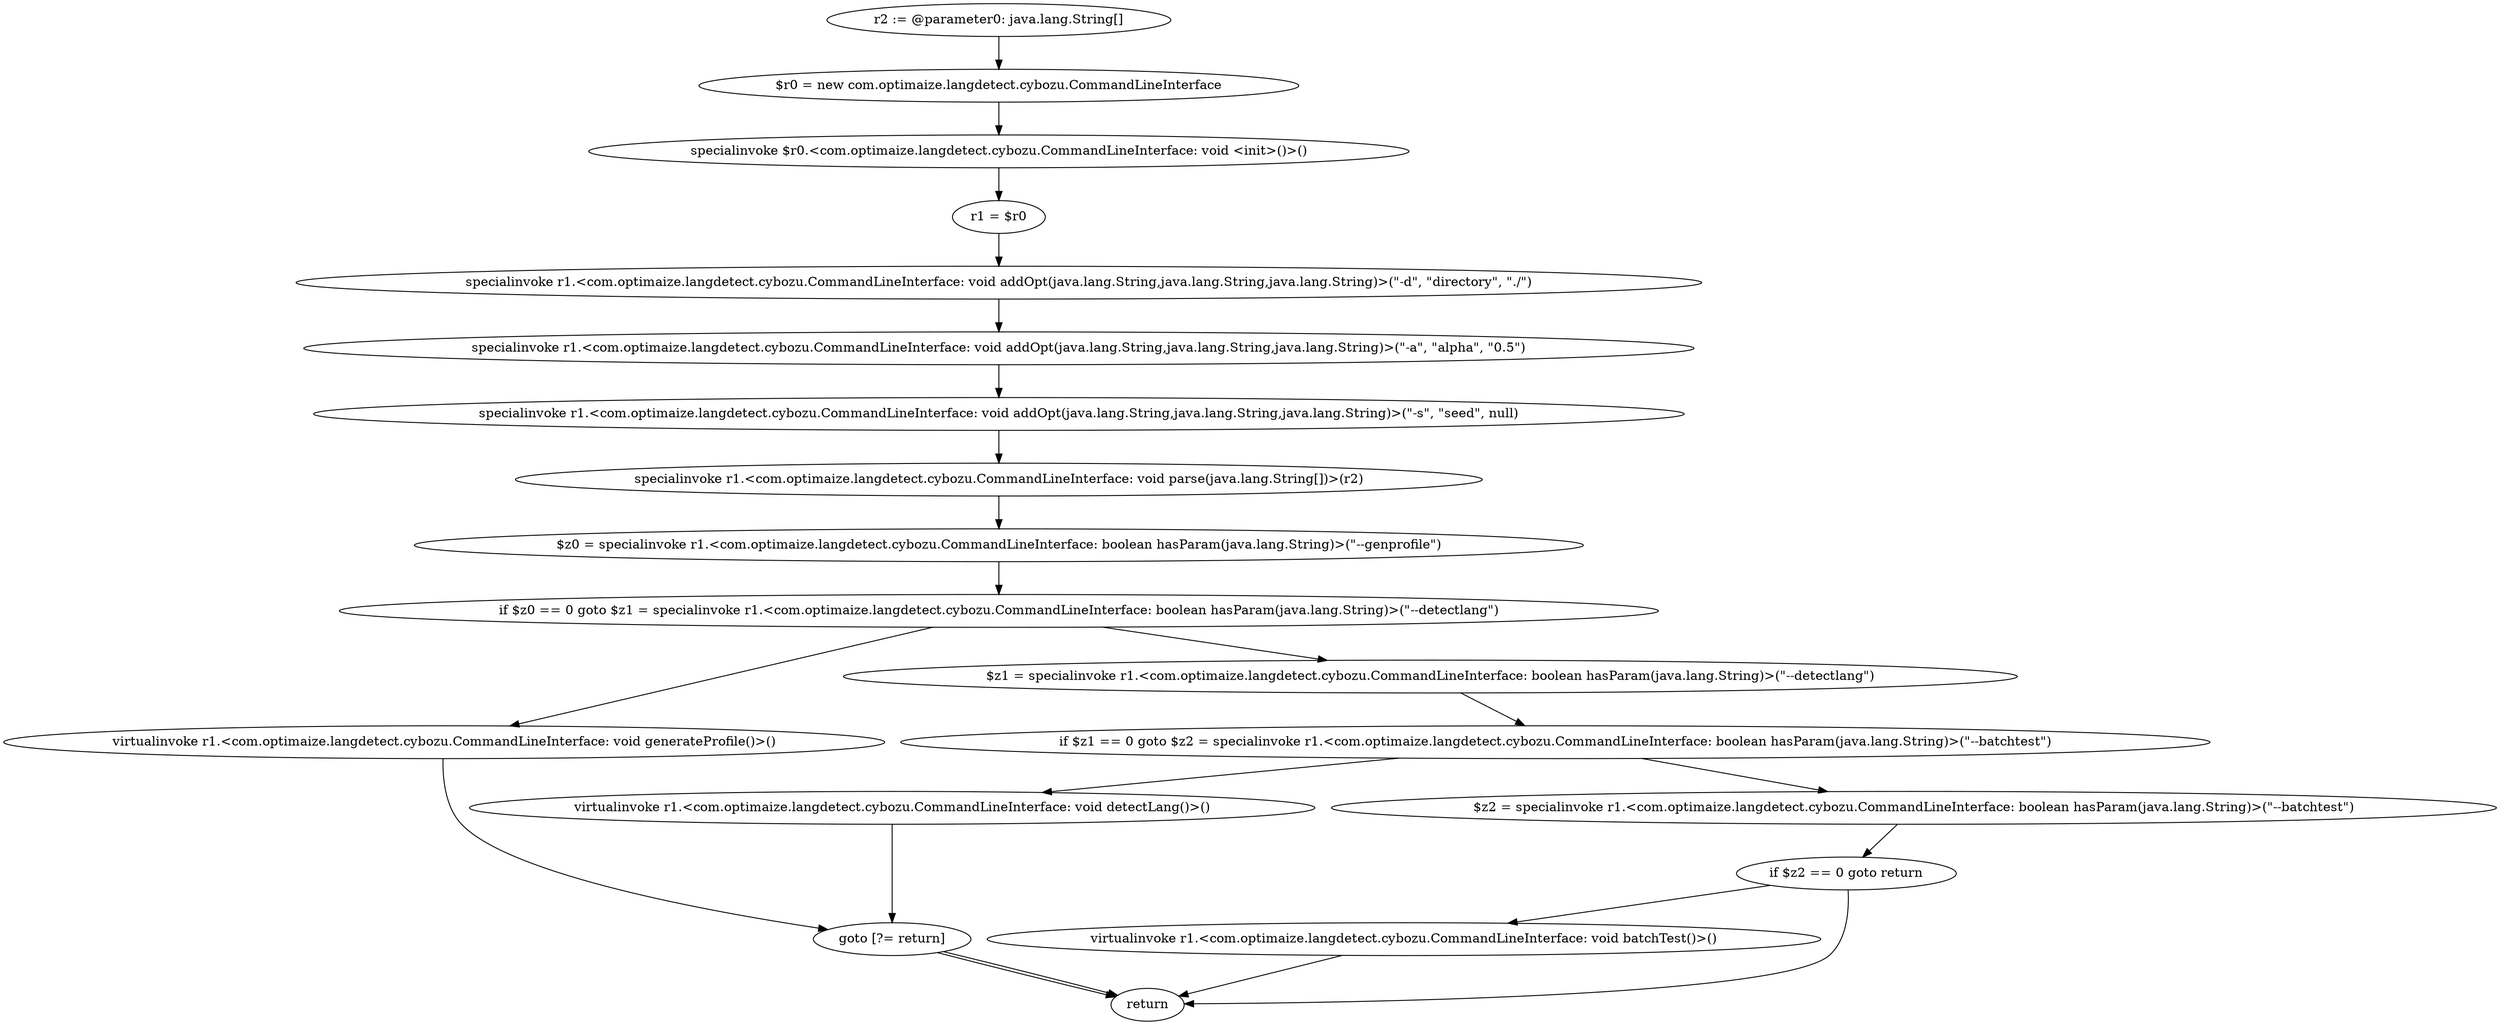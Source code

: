 digraph "unitGraph" {
    "r2 := @parameter0: java.lang.String[]"
    "$r0 = new com.optimaize.langdetect.cybozu.CommandLineInterface"
    "specialinvoke $r0.<com.optimaize.langdetect.cybozu.CommandLineInterface: void <init>()>()"
    "r1 = $r0"
    "specialinvoke r1.<com.optimaize.langdetect.cybozu.CommandLineInterface: void addOpt(java.lang.String,java.lang.String,java.lang.String)>(\"-d\", \"directory\", \"./\")"
    "specialinvoke r1.<com.optimaize.langdetect.cybozu.CommandLineInterface: void addOpt(java.lang.String,java.lang.String,java.lang.String)>(\"-a\", \"alpha\", \"0.5\")"
    "specialinvoke r1.<com.optimaize.langdetect.cybozu.CommandLineInterface: void addOpt(java.lang.String,java.lang.String,java.lang.String)>(\"-s\", \"seed\", null)"
    "specialinvoke r1.<com.optimaize.langdetect.cybozu.CommandLineInterface: void parse(java.lang.String[])>(r2)"
    "$z0 = specialinvoke r1.<com.optimaize.langdetect.cybozu.CommandLineInterface: boolean hasParam(java.lang.String)>(\"--genprofile\")"
    "if $z0 == 0 goto $z1 = specialinvoke r1.<com.optimaize.langdetect.cybozu.CommandLineInterface: boolean hasParam(java.lang.String)>(\"--detectlang\")"
    "virtualinvoke r1.<com.optimaize.langdetect.cybozu.CommandLineInterface: void generateProfile()>()"
    "goto [?= return]"
    "$z1 = specialinvoke r1.<com.optimaize.langdetect.cybozu.CommandLineInterface: boolean hasParam(java.lang.String)>(\"--detectlang\")"
    "if $z1 == 0 goto $z2 = specialinvoke r1.<com.optimaize.langdetect.cybozu.CommandLineInterface: boolean hasParam(java.lang.String)>(\"--batchtest\")"
    "virtualinvoke r1.<com.optimaize.langdetect.cybozu.CommandLineInterface: void detectLang()>()"
    "$z2 = specialinvoke r1.<com.optimaize.langdetect.cybozu.CommandLineInterface: boolean hasParam(java.lang.String)>(\"--batchtest\")"
    "if $z2 == 0 goto return"
    "virtualinvoke r1.<com.optimaize.langdetect.cybozu.CommandLineInterface: void batchTest()>()"
    "return"
    "r2 := @parameter0: java.lang.String[]"->"$r0 = new com.optimaize.langdetect.cybozu.CommandLineInterface";
    "$r0 = new com.optimaize.langdetect.cybozu.CommandLineInterface"->"specialinvoke $r0.<com.optimaize.langdetect.cybozu.CommandLineInterface: void <init>()>()";
    "specialinvoke $r0.<com.optimaize.langdetect.cybozu.CommandLineInterface: void <init>()>()"->"r1 = $r0";
    "r1 = $r0"->"specialinvoke r1.<com.optimaize.langdetect.cybozu.CommandLineInterface: void addOpt(java.lang.String,java.lang.String,java.lang.String)>(\"-d\", \"directory\", \"./\")";
    "specialinvoke r1.<com.optimaize.langdetect.cybozu.CommandLineInterface: void addOpt(java.lang.String,java.lang.String,java.lang.String)>(\"-d\", \"directory\", \"./\")"->"specialinvoke r1.<com.optimaize.langdetect.cybozu.CommandLineInterface: void addOpt(java.lang.String,java.lang.String,java.lang.String)>(\"-a\", \"alpha\", \"0.5\")";
    "specialinvoke r1.<com.optimaize.langdetect.cybozu.CommandLineInterface: void addOpt(java.lang.String,java.lang.String,java.lang.String)>(\"-a\", \"alpha\", \"0.5\")"->"specialinvoke r1.<com.optimaize.langdetect.cybozu.CommandLineInterface: void addOpt(java.lang.String,java.lang.String,java.lang.String)>(\"-s\", \"seed\", null)";
    "specialinvoke r1.<com.optimaize.langdetect.cybozu.CommandLineInterface: void addOpt(java.lang.String,java.lang.String,java.lang.String)>(\"-s\", \"seed\", null)"->"specialinvoke r1.<com.optimaize.langdetect.cybozu.CommandLineInterface: void parse(java.lang.String[])>(r2)";
    "specialinvoke r1.<com.optimaize.langdetect.cybozu.CommandLineInterface: void parse(java.lang.String[])>(r2)"->"$z0 = specialinvoke r1.<com.optimaize.langdetect.cybozu.CommandLineInterface: boolean hasParam(java.lang.String)>(\"--genprofile\")";
    "$z0 = specialinvoke r1.<com.optimaize.langdetect.cybozu.CommandLineInterface: boolean hasParam(java.lang.String)>(\"--genprofile\")"->"if $z0 == 0 goto $z1 = specialinvoke r1.<com.optimaize.langdetect.cybozu.CommandLineInterface: boolean hasParam(java.lang.String)>(\"--detectlang\")";
    "if $z0 == 0 goto $z1 = specialinvoke r1.<com.optimaize.langdetect.cybozu.CommandLineInterface: boolean hasParam(java.lang.String)>(\"--detectlang\")"->"virtualinvoke r1.<com.optimaize.langdetect.cybozu.CommandLineInterface: void generateProfile()>()";
    "if $z0 == 0 goto $z1 = specialinvoke r1.<com.optimaize.langdetect.cybozu.CommandLineInterface: boolean hasParam(java.lang.String)>(\"--detectlang\")"->"$z1 = specialinvoke r1.<com.optimaize.langdetect.cybozu.CommandLineInterface: boolean hasParam(java.lang.String)>(\"--detectlang\")";
    "virtualinvoke r1.<com.optimaize.langdetect.cybozu.CommandLineInterface: void generateProfile()>()"->"goto [?= return]";
    "goto [?= return]"->"return";
    "$z1 = specialinvoke r1.<com.optimaize.langdetect.cybozu.CommandLineInterface: boolean hasParam(java.lang.String)>(\"--detectlang\")"->"if $z1 == 0 goto $z2 = specialinvoke r1.<com.optimaize.langdetect.cybozu.CommandLineInterface: boolean hasParam(java.lang.String)>(\"--batchtest\")";
    "if $z1 == 0 goto $z2 = specialinvoke r1.<com.optimaize.langdetect.cybozu.CommandLineInterface: boolean hasParam(java.lang.String)>(\"--batchtest\")"->"virtualinvoke r1.<com.optimaize.langdetect.cybozu.CommandLineInterface: void detectLang()>()";
    "if $z1 == 0 goto $z2 = specialinvoke r1.<com.optimaize.langdetect.cybozu.CommandLineInterface: boolean hasParam(java.lang.String)>(\"--batchtest\")"->"$z2 = specialinvoke r1.<com.optimaize.langdetect.cybozu.CommandLineInterface: boolean hasParam(java.lang.String)>(\"--batchtest\")";
    "virtualinvoke r1.<com.optimaize.langdetect.cybozu.CommandLineInterface: void detectLang()>()"->"goto [?= return]";
    "goto [?= return]"->"return";
    "$z2 = specialinvoke r1.<com.optimaize.langdetect.cybozu.CommandLineInterface: boolean hasParam(java.lang.String)>(\"--batchtest\")"->"if $z2 == 0 goto return";
    "if $z2 == 0 goto return"->"virtualinvoke r1.<com.optimaize.langdetect.cybozu.CommandLineInterface: void batchTest()>()";
    "if $z2 == 0 goto return"->"return";
    "virtualinvoke r1.<com.optimaize.langdetect.cybozu.CommandLineInterface: void batchTest()>()"->"return";
}
